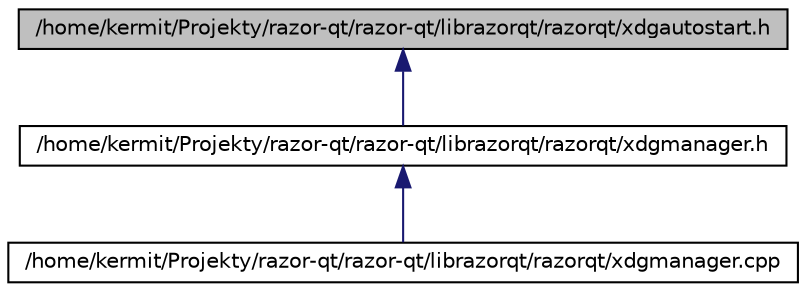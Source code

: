 digraph G
{
  edge [fontname="Helvetica",fontsize="10",labelfontname="Helvetica",labelfontsize="10"];
  node [fontname="Helvetica",fontsize="10",shape=record];
  Node1 [label="/home/kermit/Projekty/razor-qt/razor-qt/librazorqt/razorqt/xdgautostart.h",height=0.2,width=0.4,color="black", fillcolor="grey75", style="filled" fontcolor="black"];
  Node1 -> Node2 [dir=back,color="midnightblue",fontsize="10",style="solid",fontname="Helvetica"];
  Node2 [label="/home/kermit/Projekty/razor-qt/razor-qt/librazorqt/razorqt/xdgmanager.h",height=0.2,width=0.4,color="black", fillcolor="white", style="filled",URL="$xdgmanager_8h.html",tooltip="Declares the class &quot;Xdgmanager.h&quot;."];
  Node2 -> Node3 [dir=back,color="midnightblue",fontsize="10",style="solid",fontname="Helvetica"];
  Node3 [label="/home/kermit/Projekty/razor-qt/razor-qt/librazorqt/razorqt/xdgmanager.cpp",height=0.2,width=0.4,color="black", fillcolor="white", style="filled",URL="$xdgmanager_8cpp.html",tooltip="Implements the class &quot;Xdgmanager.h&quot;."];
}
